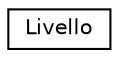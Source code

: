 digraph "Grafico della gerarchia delle classi"
{
  edge [fontname="Helvetica",fontsize="10",labelfontname="Helvetica",labelfontsize="10"];
  node [fontname="Helvetica",fontsize="10",shape=record];
  rankdir="LR";
  Node0 [label="Livello",height=0.2,width=0.4,color="black", fillcolor="white", style="filled",URL="$class_livello.html"];
}
